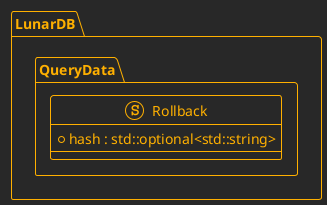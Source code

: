 @startuml Rollback
!theme crt-amber

namespace LunarDB.QueryData {

struct Rollback {
    + hash : std::optional<std::string>
}

}

@enduml
